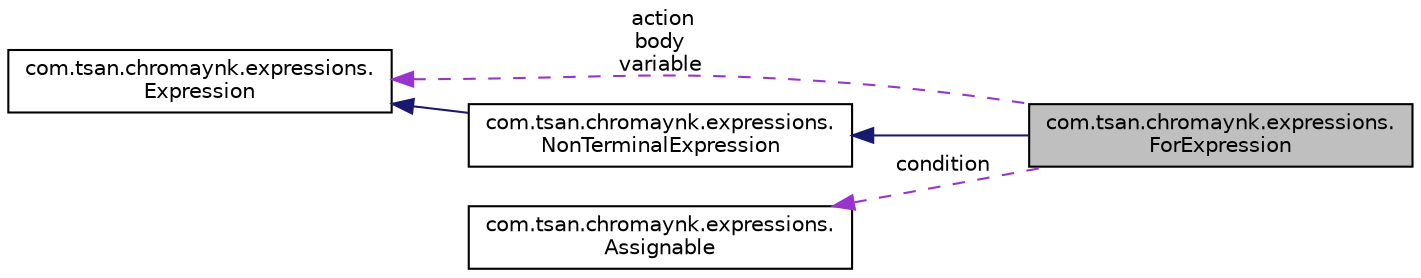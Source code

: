 digraph "com.tsan.chromaynk.expressions.ForExpression"
{
 // LATEX_PDF_SIZE
  edge [fontname="Helvetica",fontsize="10",labelfontname="Helvetica",labelfontsize="10"];
  node [fontname="Helvetica",fontsize="10",shape=record];
  rankdir="LR";
  Node1 [label="com.tsan.chromaynk.expressions.\lForExpression",height=0.2,width=0.4,color="black", fillcolor="grey75", style="filled", fontcolor="black",tooltip=" "];
  Node2 -> Node1 [dir="back",color="midnightblue",fontsize="10",style="solid",fontname="Helvetica"];
  Node2 [label="com.tsan.chromaynk.expressions.\lNonTerminalExpression",height=0.2,width=0.4,color="black", fillcolor="white", style="filled",URL="$classcom_1_1tsan_1_1chromaynk_1_1expressions_1_1NonTerminalExpression.html",tooltip=" "];
  Node3 -> Node2 [dir="back",color="midnightblue",fontsize="10",style="solid",fontname="Helvetica"];
  Node3 [label="com.tsan.chromaynk.expressions.\lExpression",height=0.2,width=0.4,color="black", fillcolor="white", style="filled",URL="$classcom_1_1tsan_1_1chromaynk_1_1expressions_1_1Expression.html",tooltip=" "];
  Node4 -> Node1 [dir="back",color="darkorchid3",fontsize="10",style="dashed",label=" condition" ,fontname="Helvetica"];
  Node4 [label="com.tsan.chromaynk.expressions.\lAssignable",height=0.2,width=0.4,color="black", fillcolor="white", style="filled",URL="$interfacecom_1_1tsan_1_1chromaynk_1_1expressions_1_1Assignable.html",tooltip=" "];
  Node3 -> Node1 [dir="back",color="darkorchid3",fontsize="10",style="dashed",label=" action\nbody\nvariable" ,fontname="Helvetica"];
}
